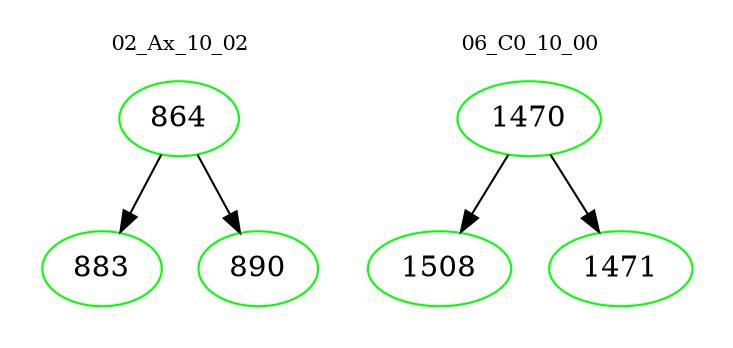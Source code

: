 digraph{
subgraph cluster_0 {
color = white
label = "02_Ax_10_02";
fontsize=10;
T0_864 [label="864", color="green"]
T0_864 -> T0_883 [color="black"]
T0_883 [label="883", color="green"]
T0_864 -> T0_890 [color="black"]
T0_890 [label="890", color="green"]
}
subgraph cluster_1 {
color = white
label = "06_C0_10_00";
fontsize=10;
T1_1470 [label="1470", color="green"]
T1_1470 -> T1_1508 [color="black"]
T1_1508 [label="1508", color="green"]
T1_1470 -> T1_1471 [color="black"]
T1_1471 [label="1471", color="green"]
}
}
